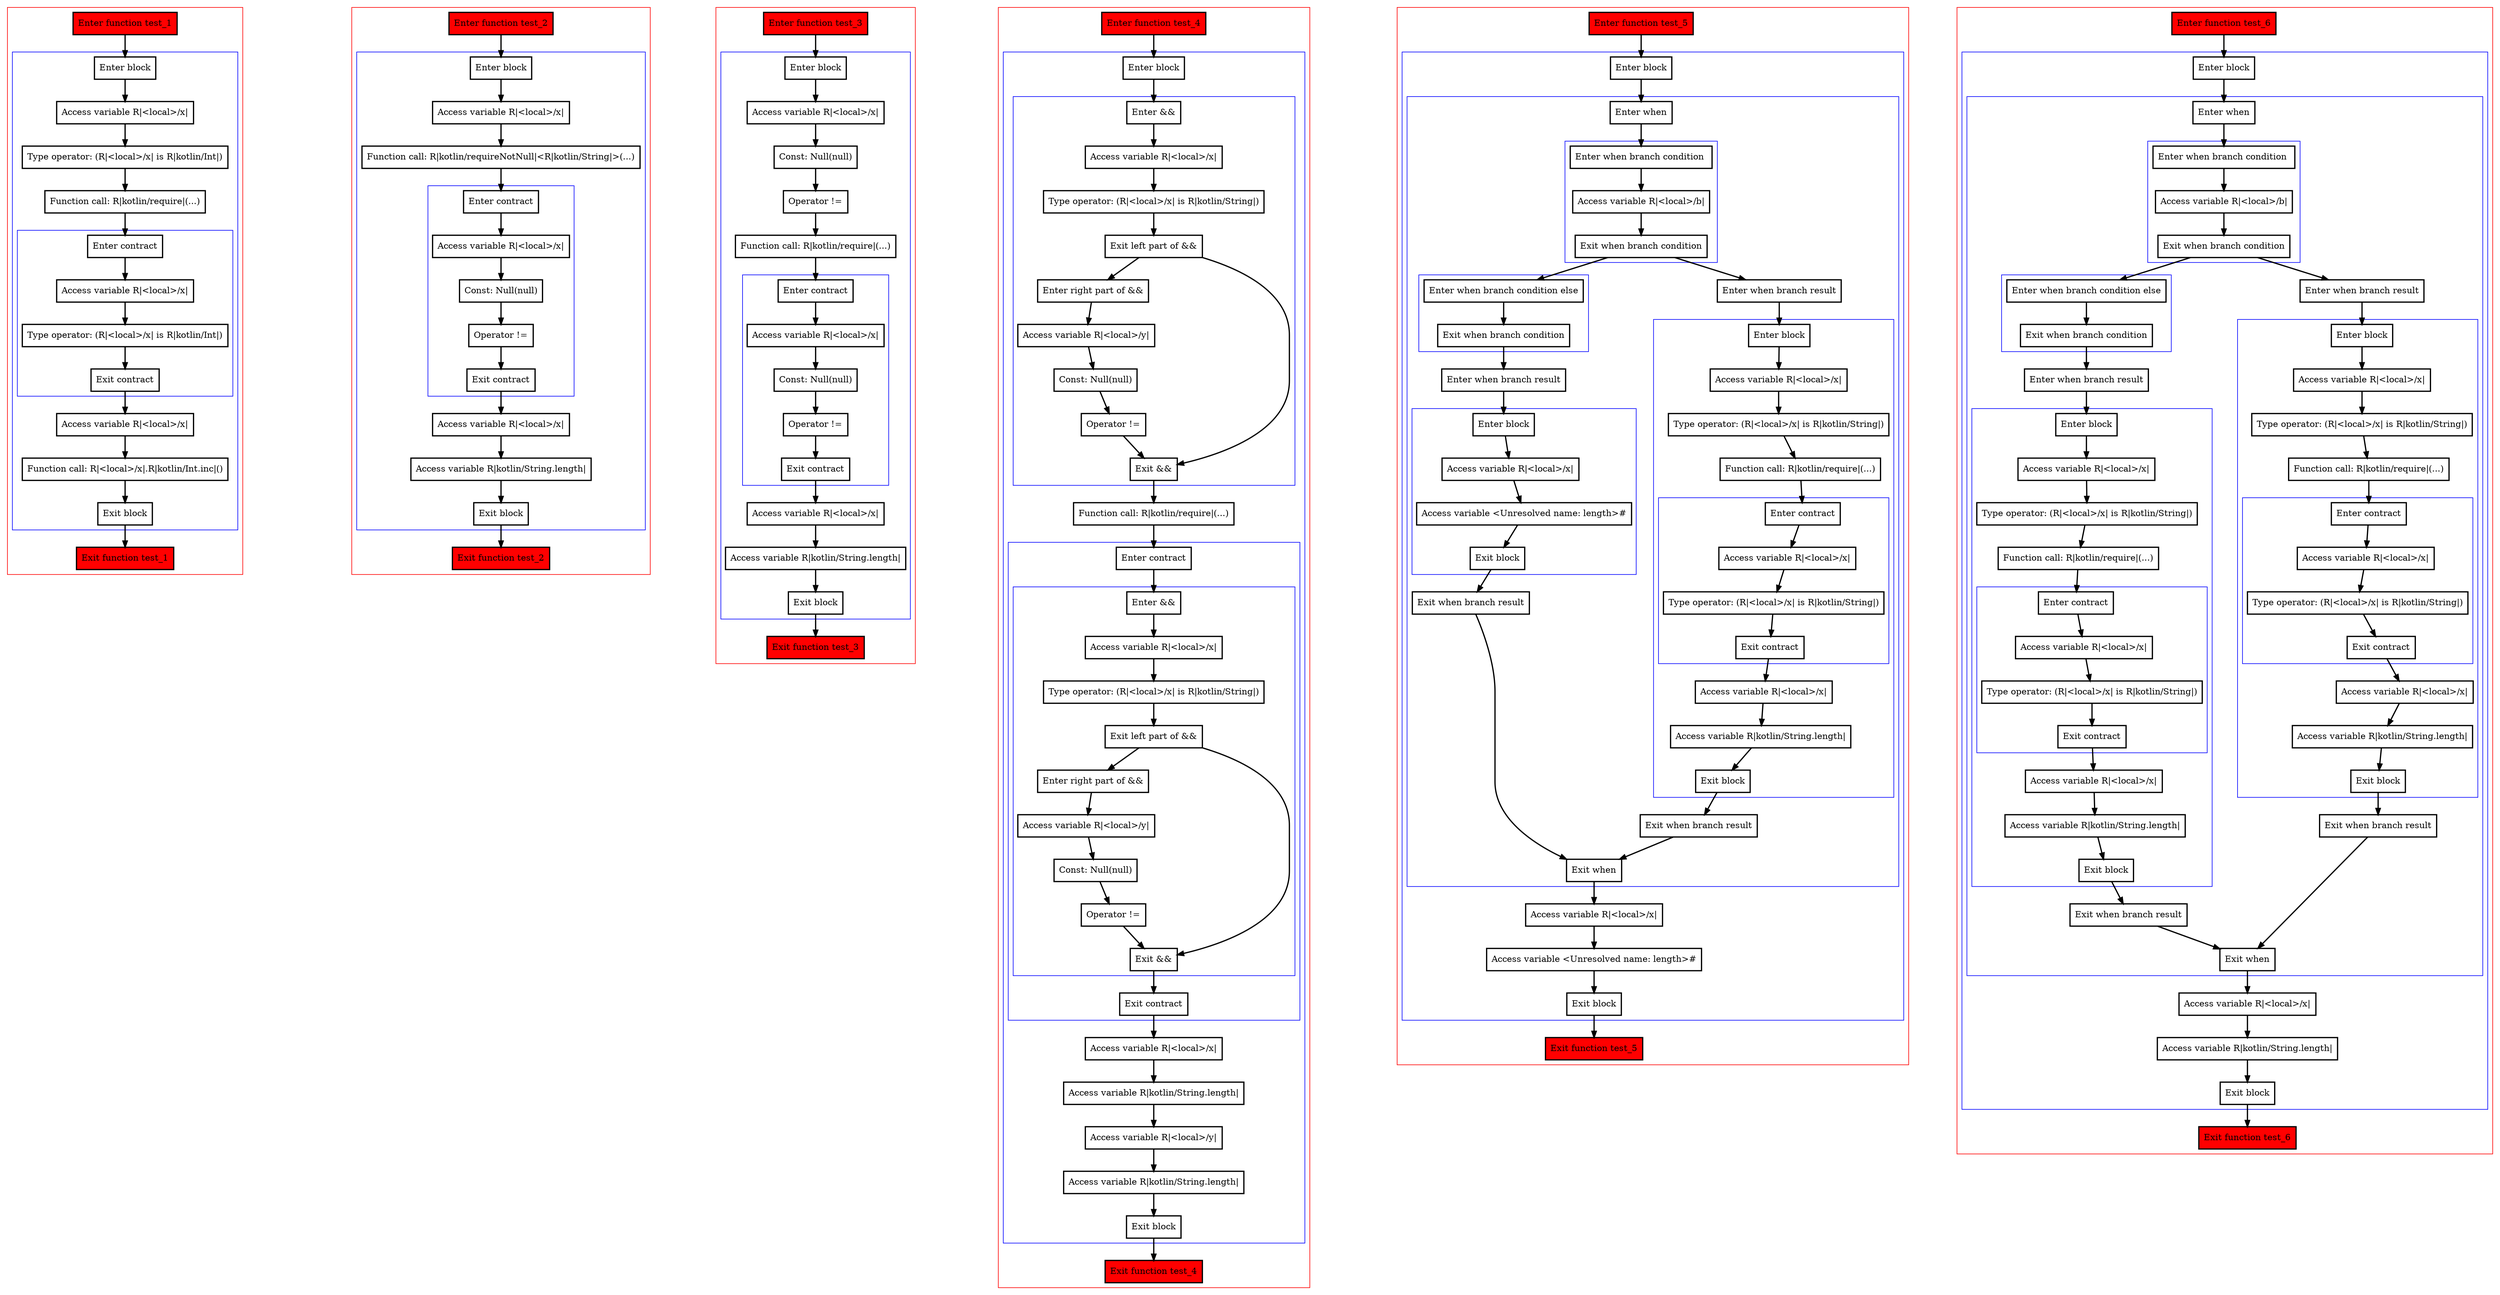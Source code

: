 digraph conditionalEffects_kt {
    graph [nodesep=3]
    node [shape=box penwidth=2]
    edge [penwidth=2]

    subgraph cluster_0 {
        color=red
        0 [label="Enter function test_1" style="filled" fillcolor=red];
        subgraph cluster_1 {
            color=blue
            1 [label="Enter block"];
            2 [label="Access variable R|<local>/x|"];
            3 [label="Type operator: (R|<local>/x| is R|kotlin/Int|)"];
            4 [label="Function call: R|kotlin/require|(...)"];
            subgraph cluster_2 {
                color=blue
                5 [label="Enter contract"];
                6 [label="Access variable R|<local>/x|"];
                7 [label="Type operator: (R|<local>/x| is R|kotlin/Int|)"];
                8 [label="Exit contract"];
            }
            9 [label="Access variable R|<local>/x|"];
            10 [label="Function call: R|<local>/x|.R|kotlin/Int.inc|()"];
            11 [label="Exit block"];
        }
        12 [label="Exit function test_1" style="filled" fillcolor=red];
    }
    0 -> {1};
    1 -> {2};
    2 -> {3};
    3 -> {4};
    4 -> {5};
    5 -> {6};
    6 -> {7};
    7 -> {8};
    8 -> {9};
    9 -> {10};
    10 -> {11};
    11 -> {12};

    subgraph cluster_3 {
        color=red
        13 [label="Enter function test_2" style="filled" fillcolor=red];
        subgraph cluster_4 {
            color=blue
            14 [label="Enter block"];
            15 [label="Access variable R|<local>/x|"];
            16 [label="Function call: R|kotlin/requireNotNull|<R|kotlin/String|>(...)"];
            subgraph cluster_5 {
                color=blue
                17 [label="Enter contract"];
                18 [label="Access variable R|<local>/x|"];
                19 [label="Const: Null(null)"];
                20 [label="Operator !="];
                21 [label="Exit contract"];
            }
            22 [label="Access variable R|<local>/x|"];
            23 [label="Access variable R|kotlin/String.length|"];
            24 [label="Exit block"];
        }
        25 [label="Exit function test_2" style="filled" fillcolor=red];
    }
    13 -> {14};
    14 -> {15};
    15 -> {16};
    16 -> {17};
    17 -> {18};
    18 -> {19};
    19 -> {20};
    20 -> {21};
    21 -> {22};
    22 -> {23};
    23 -> {24};
    24 -> {25};

    subgraph cluster_6 {
        color=red
        26 [label="Enter function test_3" style="filled" fillcolor=red];
        subgraph cluster_7 {
            color=blue
            27 [label="Enter block"];
            28 [label="Access variable R|<local>/x|"];
            29 [label="Const: Null(null)"];
            30 [label="Operator !="];
            31 [label="Function call: R|kotlin/require|(...)"];
            subgraph cluster_8 {
                color=blue
                32 [label="Enter contract"];
                33 [label="Access variable R|<local>/x|"];
                34 [label="Const: Null(null)"];
                35 [label="Operator !="];
                36 [label="Exit contract"];
            }
            37 [label="Access variable R|<local>/x|"];
            38 [label="Access variable R|kotlin/String.length|"];
            39 [label="Exit block"];
        }
        40 [label="Exit function test_3" style="filled" fillcolor=red];
    }
    26 -> {27};
    27 -> {28};
    28 -> {29};
    29 -> {30};
    30 -> {31};
    31 -> {32};
    32 -> {33};
    33 -> {34};
    34 -> {35};
    35 -> {36};
    36 -> {37};
    37 -> {38};
    38 -> {39};
    39 -> {40};

    subgraph cluster_9 {
        color=red
        41 [label="Enter function test_4" style="filled" fillcolor=red];
        subgraph cluster_10 {
            color=blue
            42 [label="Enter block"];
            subgraph cluster_11 {
                color=blue
                43 [label="Enter &&"];
                44 [label="Access variable R|<local>/x|"];
                45 [label="Type operator: (R|<local>/x| is R|kotlin/String|)"];
                46 [label="Exit left part of &&"];
                47 [label="Enter right part of &&"];
                48 [label="Access variable R|<local>/y|"];
                49 [label="Const: Null(null)"];
                50 [label="Operator !="];
                51 [label="Exit &&"];
            }
            52 [label="Function call: R|kotlin/require|(...)"];
            subgraph cluster_12 {
                color=blue
                53 [label="Enter contract"];
                subgraph cluster_13 {
                    color=blue
                    54 [label="Enter &&"];
                    55 [label="Access variable R|<local>/x|"];
                    56 [label="Type operator: (R|<local>/x| is R|kotlin/String|)"];
                    57 [label="Exit left part of &&"];
                    58 [label="Enter right part of &&"];
                    59 [label="Access variable R|<local>/y|"];
                    60 [label="Const: Null(null)"];
                    61 [label="Operator !="];
                    62 [label="Exit &&"];
                }
                63 [label="Exit contract"];
            }
            64 [label="Access variable R|<local>/x|"];
            65 [label="Access variable R|kotlin/String.length|"];
            66 [label="Access variable R|<local>/y|"];
            67 [label="Access variable R|kotlin/String.length|"];
            68 [label="Exit block"];
        }
        69 [label="Exit function test_4" style="filled" fillcolor=red];
    }
    41 -> {42};
    42 -> {43};
    43 -> {44};
    44 -> {45};
    45 -> {46};
    46 -> {51 47};
    47 -> {48};
    48 -> {49};
    49 -> {50};
    50 -> {51};
    51 -> {52};
    52 -> {53};
    53 -> {54};
    54 -> {55};
    55 -> {56};
    56 -> {57};
    57 -> {62 58};
    58 -> {59};
    59 -> {60};
    60 -> {61};
    61 -> {62};
    62 -> {63};
    63 -> {64};
    64 -> {65};
    65 -> {66};
    66 -> {67};
    67 -> {68};
    68 -> {69};

    subgraph cluster_14 {
        color=red
        70 [label="Enter function test_5" style="filled" fillcolor=red];
        subgraph cluster_15 {
            color=blue
            71 [label="Enter block"];
            subgraph cluster_16 {
                color=blue
                72 [label="Enter when"];
                subgraph cluster_17 {
                    color=blue
                    73 [label="Enter when branch condition "];
                    74 [label="Access variable R|<local>/b|"];
                    75 [label="Exit when branch condition"];
                }
                subgraph cluster_18 {
                    color=blue
                    76 [label="Enter when branch condition else"];
                    77 [label="Exit when branch condition"];
                }
                78 [label="Enter when branch result"];
                subgraph cluster_19 {
                    color=blue
                    79 [label="Enter block"];
                    80 [label="Access variable R|<local>/x|"];
                    81 [label="Access variable <Unresolved name: length>#"];
                    82 [label="Exit block"];
                }
                83 [label="Exit when branch result"];
                84 [label="Enter when branch result"];
                subgraph cluster_20 {
                    color=blue
                    85 [label="Enter block"];
                    86 [label="Access variable R|<local>/x|"];
                    87 [label="Type operator: (R|<local>/x| is R|kotlin/String|)"];
                    88 [label="Function call: R|kotlin/require|(...)"];
                    subgraph cluster_21 {
                        color=blue
                        89 [label="Enter contract"];
                        90 [label="Access variable R|<local>/x|"];
                        91 [label="Type operator: (R|<local>/x| is R|kotlin/String|)"];
                        92 [label="Exit contract"];
                    }
                    93 [label="Access variable R|<local>/x|"];
                    94 [label="Access variable R|kotlin/String.length|"];
                    95 [label="Exit block"];
                }
                96 [label="Exit when branch result"];
                97 [label="Exit when"];
            }
            98 [label="Access variable R|<local>/x|"];
            99 [label="Access variable <Unresolved name: length>#"];
            100 [label="Exit block"];
        }
        101 [label="Exit function test_5" style="filled" fillcolor=red];
    }
    70 -> {71};
    71 -> {72};
    72 -> {73};
    73 -> {74};
    74 -> {75};
    75 -> {84 76};
    76 -> {77};
    77 -> {78};
    78 -> {79};
    79 -> {80};
    80 -> {81};
    81 -> {82};
    82 -> {83};
    83 -> {97};
    84 -> {85};
    85 -> {86};
    86 -> {87};
    87 -> {88};
    88 -> {89};
    89 -> {90};
    90 -> {91};
    91 -> {92};
    92 -> {93};
    93 -> {94};
    94 -> {95};
    95 -> {96};
    96 -> {97};
    97 -> {98};
    98 -> {99};
    99 -> {100};
    100 -> {101};

    subgraph cluster_22 {
        color=red
        102 [label="Enter function test_6" style="filled" fillcolor=red];
        subgraph cluster_23 {
            color=blue
            103 [label="Enter block"];
            subgraph cluster_24 {
                color=blue
                104 [label="Enter when"];
                subgraph cluster_25 {
                    color=blue
                    105 [label="Enter when branch condition "];
                    106 [label="Access variable R|<local>/b|"];
                    107 [label="Exit when branch condition"];
                }
                subgraph cluster_26 {
                    color=blue
                    108 [label="Enter when branch condition else"];
                    109 [label="Exit when branch condition"];
                }
                110 [label="Enter when branch result"];
                subgraph cluster_27 {
                    color=blue
                    111 [label="Enter block"];
                    112 [label="Access variable R|<local>/x|"];
                    113 [label="Type operator: (R|<local>/x| is R|kotlin/String|)"];
                    114 [label="Function call: R|kotlin/require|(...)"];
                    subgraph cluster_28 {
                        color=blue
                        115 [label="Enter contract"];
                        116 [label="Access variable R|<local>/x|"];
                        117 [label="Type operator: (R|<local>/x| is R|kotlin/String|)"];
                        118 [label="Exit contract"];
                    }
                    119 [label="Access variable R|<local>/x|"];
                    120 [label="Access variable R|kotlin/String.length|"];
                    121 [label="Exit block"];
                }
                122 [label="Exit when branch result"];
                123 [label="Enter when branch result"];
                subgraph cluster_29 {
                    color=blue
                    124 [label="Enter block"];
                    125 [label="Access variable R|<local>/x|"];
                    126 [label="Type operator: (R|<local>/x| is R|kotlin/String|)"];
                    127 [label="Function call: R|kotlin/require|(...)"];
                    subgraph cluster_30 {
                        color=blue
                        128 [label="Enter contract"];
                        129 [label="Access variable R|<local>/x|"];
                        130 [label="Type operator: (R|<local>/x| is R|kotlin/String|)"];
                        131 [label="Exit contract"];
                    }
                    132 [label="Access variable R|<local>/x|"];
                    133 [label="Access variable R|kotlin/String.length|"];
                    134 [label="Exit block"];
                }
                135 [label="Exit when branch result"];
                136 [label="Exit when"];
            }
            137 [label="Access variable R|<local>/x|"];
            138 [label="Access variable R|kotlin/String.length|"];
            139 [label="Exit block"];
        }
        140 [label="Exit function test_6" style="filled" fillcolor=red];
    }
    102 -> {103};
    103 -> {104};
    104 -> {105};
    105 -> {106};
    106 -> {107};
    107 -> {123 108};
    108 -> {109};
    109 -> {110};
    110 -> {111};
    111 -> {112};
    112 -> {113};
    113 -> {114};
    114 -> {115};
    115 -> {116};
    116 -> {117};
    117 -> {118};
    118 -> {119};
    119 -> {120};
    120 -> {121};
    121 -> {122};
    122 -> {136};
    123 -> {124};
    124 -> {125};
    125 -> {126};
    126 -> {127};
    127 -> {128};
    128 -> {129};
    129 -> {130};
    130 -> {131};
    131 -> {132};
    132 -> {133};
    133 -> {134};
    134 -> {135};
    135 -> {136};
    136 -> {137};
    137 -> {138};
    138 -> {139};
    139 -> {140};

}
